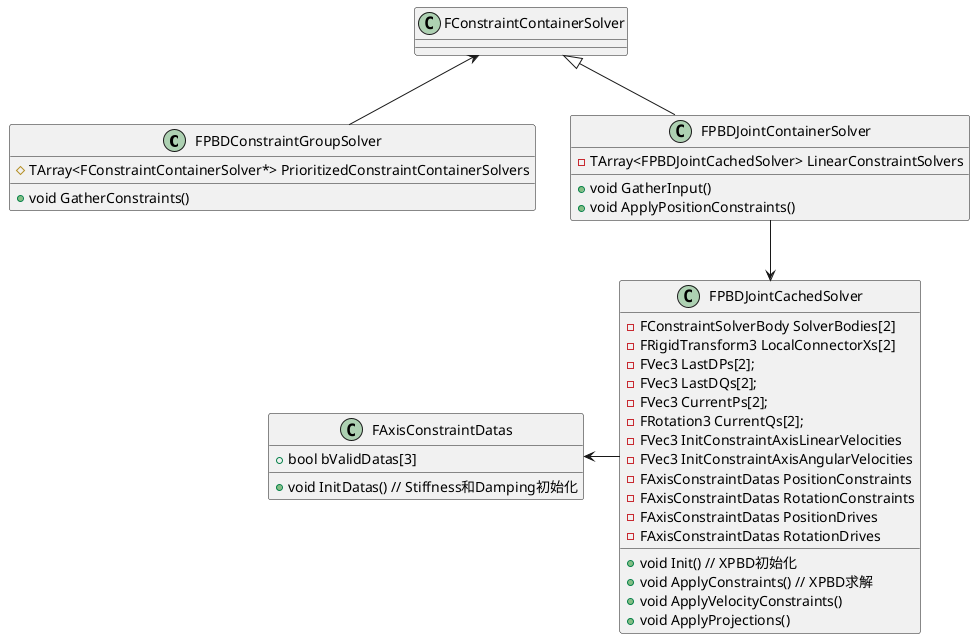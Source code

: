 @startuml

class FPBDConstraintGroupSolver{
    # TArray<FConstraintContainerSolver*> PrioritizedConstraintContainerSolvers
    + void GatherConstraints()
}

class FConstraintContainerSolver{

}

class FPBDJointContainerSolver{
    - TArray<FPBDJointCachedSolver> LinearConstraintSolvers
    + void GatherInput()
    + void ApplyPositionConstraints()
}

class FAxisConstraintDatas{
    + bool bValidDatas[3]
    + void InitDatas() // Stiffness和Damping初始化
}

class FPBDJointCachedSolver{
    - FConstraintSolverBody SolverBodies[2]
    - FRigidTransform3 LocalConnectorXs[2]
    - FVec3 LastDPs[2];
	- FVec3 LastDQs[2];
	- FVec3 CurrentPs[2];
	- FRotation3 CurrentQs[2];
    - FVec3 InitConstraintAxisLinearVelocities
    - FVec3 InitConstraintAxisAngularVelocities
    - FAxisConstraintDatas PositionConstraints
	- FAxisConstraintDatas RotationConstraints
	- FAxisConstraintDatas PositionDrives
	- FAxisConstraintDatas RotationDrives
    + void Init() // XPBD初始化
    + void ApplyConstraints() // XPBD求解
    + void ApplyVelocityConstraints()
    + void ApplyProjections()

}

' 继承
FConstraintContainerSolver <|-down- FPBDJointContainerSolver

' 关联
FPBDConstraintGroupSolver -up-> FConstraintContainerSolver
FPBDJointContainerSolver -down-> FPBDJointCachedSolver
FPBDJointCachedSolver -left-> FAxisConstraintDatas

@enduml